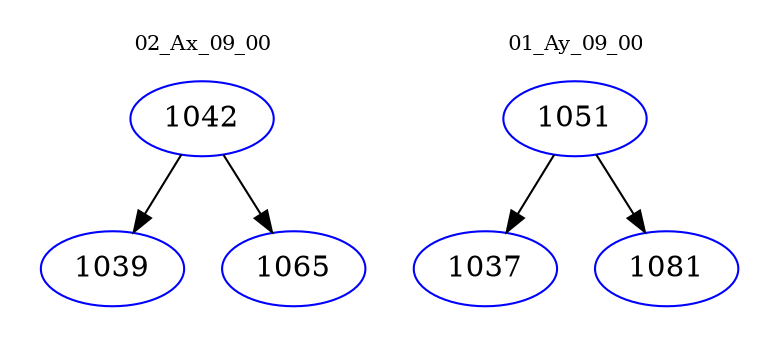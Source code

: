 digraph{
subgraph cluster_0 {
color = white
label = "02_Ax_09_00";
fontsize=10;
T0_1042 [label="1042", color="blue"]
T0_1042 -> T0_1039 [color="black"]
T0_1039 [label="1039", color="blue"]
T0_1042 -> T0_1065 [color="black"]
T0_1065 [label="1065", color="blue"]
}
subgraph cluster_1 {
color = white
label = "01_Ay_09_00";
fontsize=10;
T1_1051 [label="1051", color="blue"]
T1_1051 -> T1_1037 [color="black"]
T1_1037 [label="1037", color="blue"]
T1_1051 -> T1_1081 [color="black"]
T1_1081 [label="1081", color="blue"]
}
}
